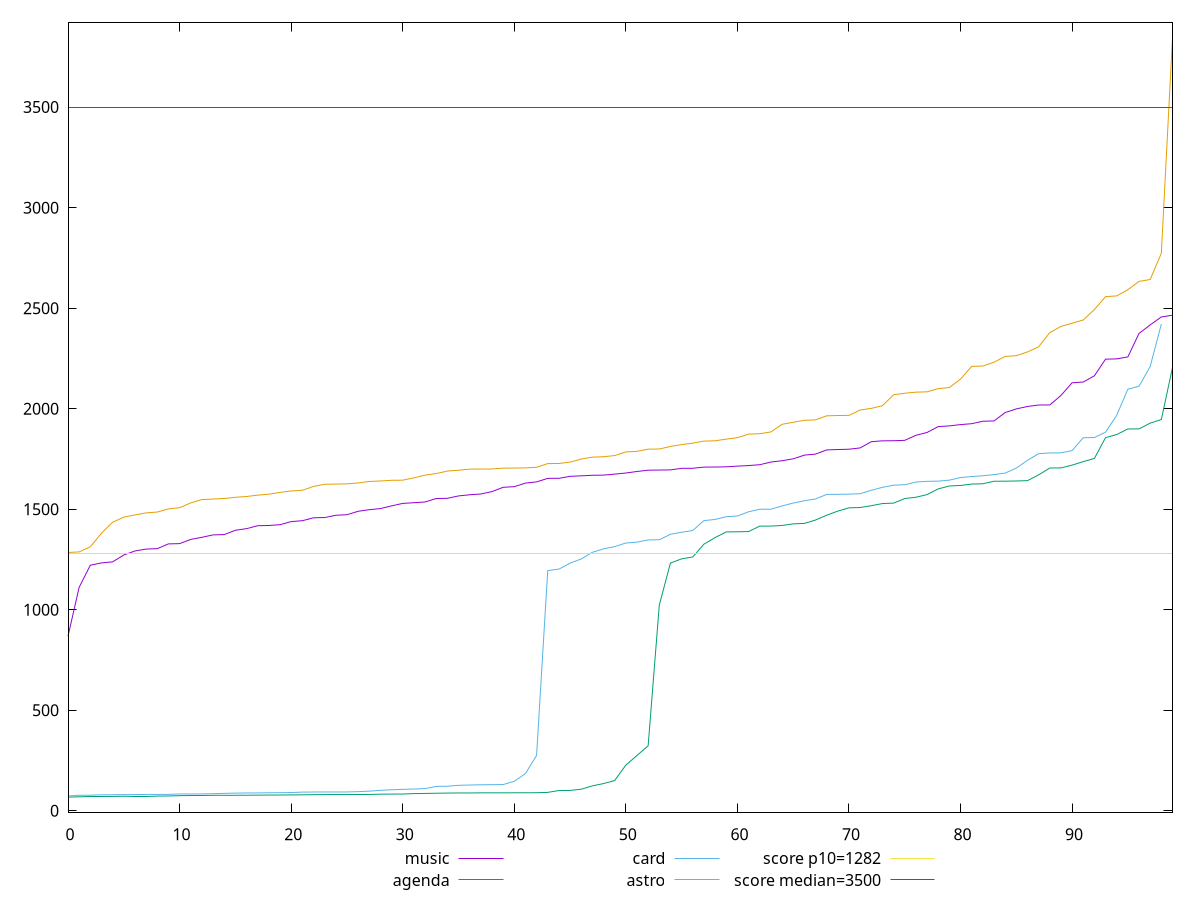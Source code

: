 reset

$music <<EOF
0 868.5639999999995
1 1111.671999999999
2 1221.6199999999988
3 1233.0480000000002
4 1238.3479999999995
5 1272.3919999999994
6 1292.4159999999993
7 1301.8319999999992
8 1303.8879999999995
9 1327.6479999999992
10 1328.8719999999992
11 1349.9639999999988
12 1360.372
13 1372.351999999999
14 1373.9279999999997
15 1395.3639999999996
16 1403.428
17 1418.0639999999994
18 1419.1959999999992
19 1423.1079999999988
20 1438.6079999999993
21 1442.8639999999998
22 1457.3639999999996
23 1458.6679999999994
24 1469.8599999999983
25 1472.824
26 1489.755999999999
27 1497.692
28 1503.2399999999986
29 1516.7439999999995
30 1529.0159999999992
31 1532.3879999999992
32 1536.0519999999992
33 1553.404
34 1554.2479999999991
35 1566.1879999999985
36 1571.9279999999997
37 1575.8079999999995
38 1587.807999999999
39 1609.0159999999992
40 1612.2919999999976
41 1630.0759999999996
42 1636.131999999999
43 1653.671999999999
44 1653.7200000000003
45 1663.7799999999988
46 1666.0799999999992
47 1668.891999999999
48 1669.7279999999994
49 1674.6559999999995
50 1680.0839999999982
51 1687.783999999999
52 1694.1519999999987
53 1694.9479999999994
54 1695.7279999999996
55 1703.4199999999987
56 1703.7639999999992
57 1709.5399999999988
58 1709.9959999999987
59 1710.9839999999983
60 1714.4639999999993
61 1717.2080000000014
62 1721.4319999999993
63 1734.7359999999994
64 1741.1479999999992
65 1750.7439999999995
66 1769.2239999999995
67 1774.196
68 1795.0560000000003
69 1796.8959999999984
70 1798.4879999999996
71 1804.9399999999996
72 1835.8759999999986
73 1840.2040000000002
74 1840.619999999998
75 1842.7000000000005
76 1867.803999999998
77 1881.8400000000004
78 1911.0159999999998
79 1914.5319999999983
80 1920.9319999999993
81 1925.5279999999998
82 1937.7799999999993
83 1938.9959999999996
84 1980.9799999999982
85 1999.0439999999992
86 2011.1119999999971
87 2018.3999999999992
88 2018.5399999999981
89 2065.8239999999996
90 2128.9559999999988
91 2132.623999999998
92 2163.728
93 2246.5599999999986
94 2247.763999999999
95 2257.592
96 2374.5919999999987
97 2416.6759999999995
98 2456.5159999999983
99 2465.0039999999985
EOF

$agenda <<EOF
0 67.97999999999999
1 69.71999999999998
2 71.17999999999998
3 71.32399999999998
4 71.53999999999998
5 72.55199999999996
6 73.05999999999997
7 73.06799999999998
8 73.31599999999996
9 73.83999999999997
10 75.35999999999996
11 76.14399999999999
12 76.21199999999997
13 77.06799999999998
14 77.16799999999998
15 77.35200000000002
16 77.49999999999997
17 78.00399999999999
18 78.43599999999998
19 78.67599999999996
20 79.21999999999998
21 79.38799999999998
22 80.22799999999998
23 80.66399999999997
24 80.80799999999996
25 80.85999999999999
26 81.13999999999997
27 81.356
28 82.74799999999998
29 83.13599999999997
30 83.564
31 85.61999999999998
32 86.39199999999997
33 87.40399999999995
34 88.28399999999998
35 88.79999999999998
36 88.85199999999996
37 89.41599999999997
38 89.44399999999997
39 89.47199999999997
40 89.62399999999998
41 89.684
42 90.01199999999994
43 91.68799999999999
44 100.852
45 101.46799999999999
46 107.46000000000005
47 124.20000000000007
48 135.49600000000007
49 150.77199999999996
50 227.176
51 275.2320000000001
52 323.38000000000017
53 1023.6079999999994
54 1232.4119999999998
55 1253.168
56 1262.596
57 1326.251999999999
58 1359.1119999999992
59 1387.1399999999994
60 1387.8799999999994
61 1388.9199999999987
62 1415.927999999999
63 1416.288
64 1419.1719999999991
65 1427.2079999999994
66 1429.5599999999993
67 1446.1879999999994
68 1470.3079999999989
69 1490.7439999999988
70 1506.983999999999
71 1508.4679999999994
72 1517.5479999999993
73 1528.2199999999998
74 1530.351999999999
75 1553.3559999999998
76 1559.6759999999997
77 1572.843999999999
78 1601.236
79 1615.632
80 1618.2359999999994
81 1625.2679999999984
82 1626.687999999999
83 1639.2559999999996
84 1639.532
85 1640.427999999999
86 1642.2920000000004
87 1670.8599999999997
88 1705.007999999999
89 1705.4679999999998
90 1719.3879999999997
91 1736.9359999999983
92 1752.7479999999996
93 1856.2519999999972
94 1871.507999999999
95 1899.3
96 1899.6559999999986
97 1928.3959999999993
98 1946.1399999999992
99 2204.76
EOF

$card <<EOF
0 73.844
1 77.42399999999998
2 77.68799999999999
3 79.60799999999996
4 79.93999999999994
5 80.53599999999997
6 80.764
7 81.35199999999998
8 81.56799999999996
9 81.87199999999999
10 83.74399999999999
11 83.892
12 83.98799999999997
13 85.10399999999996
14 86.86799999999998
15 88.07199999999999
16 88.77199999999996
17 88.98399999999995
18 89.72800000000001
19 90.09999999999997
20 90.868
21 93.07999999999997
22 93.61199999999997
23 93.75999999999996
24 93.876
25 93.91199999999998
26 95.208
27 97.81199999999998
28 101.904
29 104.76400000000004
30 106.56799999999998
31 108.40800000000004
32 110.58399999999997
33 121.56400000000001
34 122.24799999999998
35 126.832
36 128.24400000000003
37 129.62400000000005
38 129.93200000000002
39 130.61599999999999
40 146.89199999999997
41 185.1160000000001
42 275.4240000000002
43 1194.8559999999995
44 1202.0519999999988
45 1231.8799999999992
46 1252.5879999999988
47 1285.7399999999996
48 1302.9159999999995
49 1314.1639999999998
50 1331.9199999999994
51 1336.2279999999994
52 1347.4520000000002
53 1348.2199999999991
54 1375.6399999999992
55 1385.403999999999
56 1394.183999999999
57 1443.4439999999986
58 1449.1279999999995
59 1462.8839999999996
60 1466.3959999999997
61 1487.232
62 1499.8359999999989
63 1500.1239999999998
64 1516.3839999999989
65 1530.723999999999
66 1542.1119999999994
67 1551.0120000000004
68 1573.575999999999
69 1574.315999999999
70 1575.0719999999988
71 1577.1839999999984
72 1594.3159999999993
73 1608.9599999999991
74 1619.599999999999
75 1621.7999999999997
76 1635.0479999999995
77 1638.7679999999998
78 1639.752
79 1644.7639999999988
80 1657.5079999999987
81 1662.5759999999996
82 1666.5839999999992
83 1672.2199999999993
84 1679.7599999999984
85 1704.6359999999988
86 1743.1279999999995
87 1776.3799999999983
88 1779.8799999999994
89 1780.4319999999993
90 1791.6999999999985
91 1855.7639999999997
92 1856.755999999999
93 1883.3679999999993
94 1967.3599999999988
95 2097.1759999999995
96 2111.739999999999
97 2209.9199999999996
98 2420.9439999999986
EOF

$astro <<EOF
0 1285.0279999999989
1 1287.639999999999
2 1312.9159999999988
3 1380.9240000000002
4 1435.415999999999
5 1460.7879999999996
6 1471.5479999999993
7 1481.7799999999993
8 1485.976
9 1501.8799999999992
10 1507.4519999999993
11 1531.4880000000005
12 1548.0719999999997
13 1550.732
14 1553.3800000000006
15 1559.2799999999995
16 1563.2760000000007
17 1570.1519999999991
18 1574.8600000000001
19 1583.6760000000008
20 1591.0519999999997
21 1594.2160000000003
22 1613.5399999999995
23 1624.0720000000001
24 1625.195999999999
25 1626.2359999999994
26 1630.5079999999994
27 1638.211999999999
28 1640.4959999999992
29 1643.9479999999996
30 1644.5199999999993
31 1656.1240000000005
32 1669.6359999999993
33 1677.3839999999993
34 1689.8399999999988
35 1694.0199999999995
36 1699.3919999999998
37 1699.9159999999988
38 1700.192
39 1704.3759999999984
40 1704.7759999999994
41 1705.6039999999994
42 1708.5319999999997
43 1727.0559999999987
44 1727.6319999999998
45 1734.319999999999
46 1749.816
47 1759.1480000000001
48 1761.1319999999998
49 1766.9359999999988
50 1785.123999999999
51 1787.8559999999998
52 1798.8359999999996
53 1799.3919999999996
54 1812.4319999999998
55 1821.5359999999985
56 1828.7879999999993
57 1838.879999999999
58 1840.3359999999996
59 1848.8199999999993
60 1856.0239999999994
61 1873.6839999999997
62 1875.5359999999996
63 1884.4799999999987
64 1922.2679999999991
65 1932.4879999999991
66 1942.247999999999
67 1944.4559999999988
68 1964.5759999999989
69 1966.1199999999997
70 1966.8559999999993
71 1993.4399999999996
72 2001.695999999998
73 2014.9279999999999
74 2069.2920000000017
75 2077.0199999999995
76 2082.2959999999994
77 2083.847999999998
78 2100.076
79 2105.1319999999996
80 2147.387999999999
81 2210.6519999999987
82 2212.2799999999984
83 2231.235999999999
84 2260.2
85 2263.7879999999986
86 2282.4239999999995
87 2307.736000000001
88 2378.436
89 2409.3399999999997
90 2425.3479999999986
91 2441.111999999999
92 2493.4440000000013
93 2557.2799999999997
94 2561.0879999999997
95 2591.9079999999985
96 2633.100000000001
97 2642.7519999999986
98 2773.4199999999987
99 3846.343999999999
EOF

set key outside below
set xrange [0:99]
set yrange [-7.587279999999993:3921.9112799999994]
set trange [-7.587279999999993:3921.9112799999994]
set terminal svg size 640, 560 enhanced background rgb 'white'
set output "reports/report_00027_2021-02-24T12-40-31.850Z/bootup-time/comparison/sorted/all_raw.svg"

plot $music title "music" with line, \
     $agenda title "agenda" with line, \
     $card title "card" with line, \
     $astro title "astro" with line, \
     1282 title "score p10=1282", \
     3500 title "score median=3500"

reset
